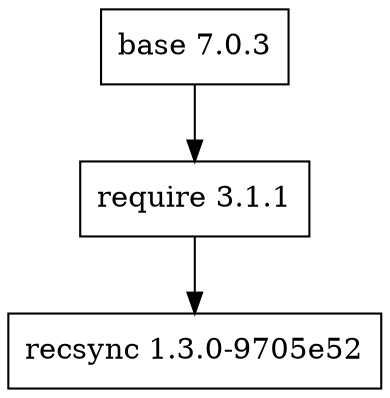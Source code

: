 digraph recsync {
node [shape=record];
base [label="base 7.0.3"]
require [label="require 3.1.1"]
recsync [label="recsync 1.3.0-9705e52"]
base -> require ->  recsync 
} 

